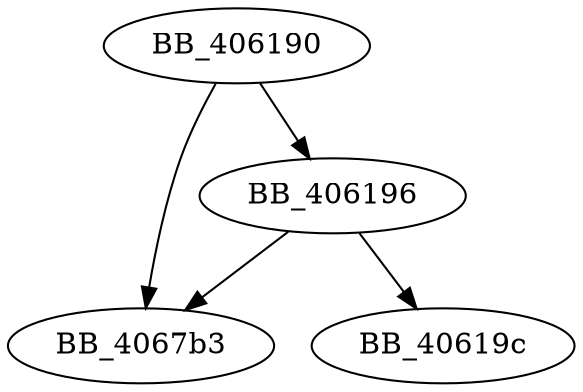 DiGraph sub_406190{
BB_406190->BB_406196
BB_406190->BB_4067b3
BB_406196->BB_40619c
BB_406196->BB_4067b3
}
